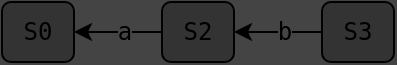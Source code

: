 <mxfile version="25.0.2">
  <diagram name="Page-1" id="PYJ2EbEZMSt3SerLNBYG">
    <mxGraphModel dx="1219" dy="1237" grid="1" gridSize="10" guides="1" tooltips="1" connect="1" arrows="1" fold="1" page="1" pageScale="1" pageWidth="827" pageHeight="1169" background="#444444" math="0" shadow="0">
      <root>
        <mxCell id="0" />
        <mxCell id="1" parent="0" />
        <mxCell id="6Kz1UC2CJ3yodjOeMeaO-1" value="&lt;div style=&quot;&quot;&gt;S0&lt;/div&gt;" style="rounded=1;whiteSpace=wrap;html=1;fontFamily=monospace;align=center;spacing=7;verticalAlign=middle;spacingTop=0;fillColor=#333333;" vertex="1" parent="1">
          <mxGeometry x="20" y="20" width="36" height="30" as="geometry" />
        </mxCell>
        <mxCell id="6Kz1UC2CJ3yodjOeMeaO-2" style="edgeStyle=orthogonalEdgeStyle;rounded=0;orthogonalLoop=1;jettySize=auto;html=1;fontFamily=monospace;fontSize=12;fontColor=default;labelBackgroundColor=#444444;resizable=0;" edge="1" parent="1" source="6Kz1UC2CJ3yodjOeMeaO-4" target="6Kz1UC2CJ3yodjOeMeaO-1">
          <mxGeometry relative="1" as="geometry" />
        </mxCell>
        <mxCell id="6Kz1UC2CJ3yodjOeMeaO-3" value="a" style="edgeLabel;html=1;align=center;verticalAlign=middle;resizable=0;points=[];rounded=0;strokeColor=default;spacing=10;fontFamily=monospace;fontSize=12;fontColor=default;labelBackgroundColor=#444444;fillColor=default;gradientColor=none;" vertex="1" connectable="0" parent="6Kz1UC2CJ3yodjOeMeaO-2">
          <mxGeometry x="-0.136" y="2" relative="1" as="geometry">
            <mxPoint y="-2" as="offset" />
          </mxGeometry>
        </mxCell>
        <mxCell id="6Kz1UC2CJ3yodjOeMeaO-4" value="&lt;div style=&quot;&quot;&gt;S2&lt;/div&gt;" style="rounded=1;whiteSpace=wrap;html=1;fontFamily=monospace;align=center;spacing=7;verticalAlign=middle;spacingTop=0;fillColor=#333333;strokeColor=default;fontSize=12;fontColor=default;" vertex="1" parent="1">
          <mxGeometry x="100" y="20" width="36" height="30" as="geometry" />
        </mxCell>
        <mxCell id="6Kz1UC2CJ3yodjOeMeaO-5" style="edgeStyle=orthogonalEdgeStyle;rounded=0;orthogonalLoop=1;jettySize=auto;html=1;fontFamily=monospace;fontSize=12;fontColor=default;labelBackgroundColor=#444444;resizable=0;" edge="1" parent="1" source="6Kz1UC2CJ3yodjOeMeaO-7" target="6Kz1UC2CJ3yodjOeMeaO-4">
          <mxGeometry relative="1" as="geometry" />
        </mxCell>
        <mxCell id="6Kz1UC2CJ3yodjOeMeaO-6" value="b" style="edgeLabel;html=1;align=center;verticalAlign=middle;resizable=0;points=[];rounded=0;strokeColor=default;spacing=10;fontFamily=monospace;fontSize=12;fontColor=default;labelBackgroundColor=#444444;fillColor=default;gradientColor=none;" vertex="1" connectable="0" parent="6Kz1UC2CJ3yodjOeMeaO-5">
          <mxGeometry x="-0.182" y="2" relative="1" as="geometry">
            <mxPoint x="-1" y="-2" as="offset" />
          </mxGeometry>
        </mxCell>
        <mxCell id="6Kz1UC2CJ3yodjOeMeaO-7" value="&lt;div style=&quot;&quot;&gt;S3&lt;/div&gt;" style="rounded=1;whiteSpace=wrap;html=1;fontFamily=monospace;align=center;spacing=7;verticalAlign=middle;spacingTop=0;fillColor=#333333;strokeColor=default;fontSize=12;fontColor=default;" vertex="1" parent="1">
          <mxGeometry x="180" y="20" width="36" height="30" as="geometry" />
        </mxCell>
      </root>
    </mxGraphModel>
  </diagram>
</mxfile>
